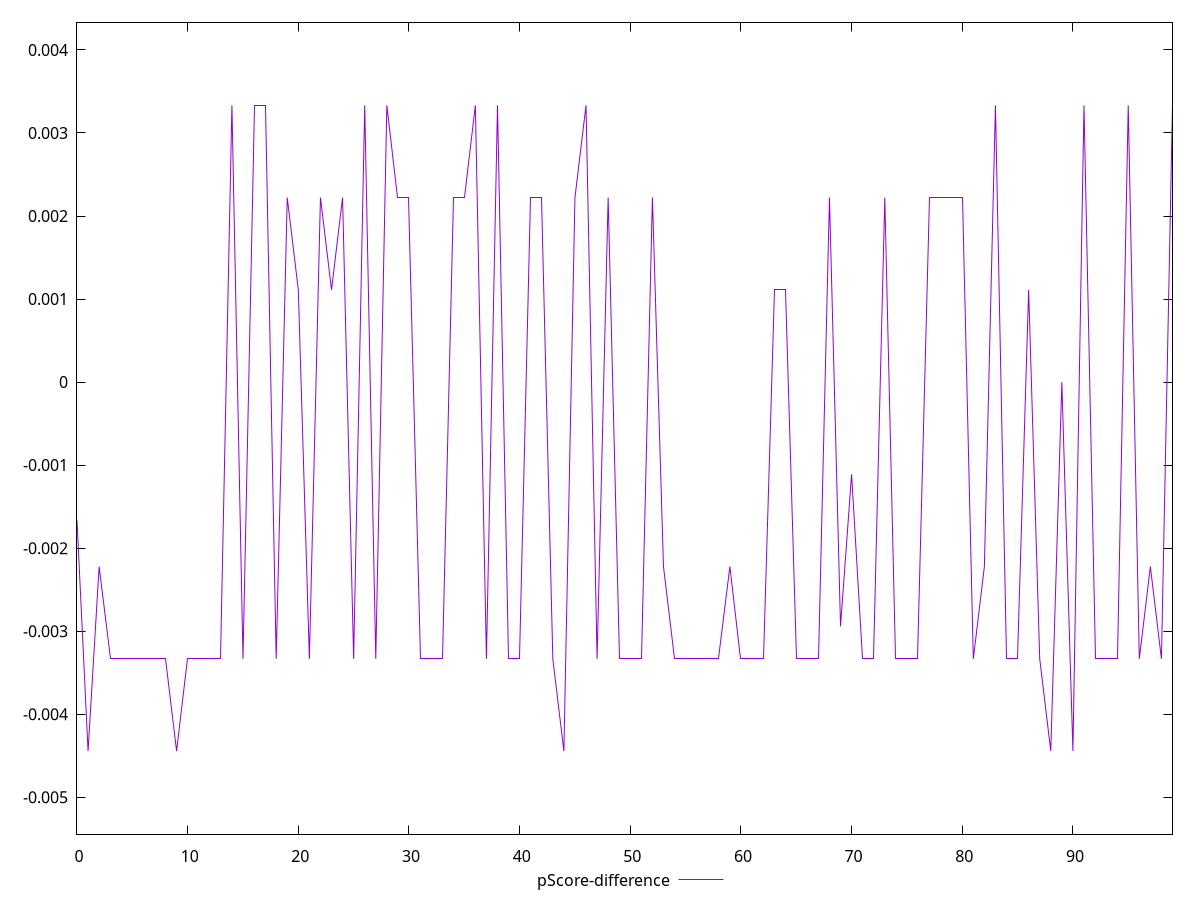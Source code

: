 reset

$pScoreDifference <<EOF
0 -0.0016666666666667052
1 -0.004444444444444473
2 -0.0022222222222222365
3 -0.0033333333333334103
4 -0.0033333333333334103
5 -0.0033333333333334103
6 -0.0033333333333334103
7 -0.0033333333333334103
8 -0.0033333333333334103
9 -0.004444444444444473
10 -0.0033333333333334103
11 -0.0033333333333334103
12 -0.0033333333333334103
13 -0.0033333333333334103
14 0.0033333333333332993
15 -0.0033333333333334103
16 0.0033333333333332993
17 0.0033333333333332993
18 -0.0033333333333334103
19 0.0022222222222222365
20 0.0011111111111110628
21 -0.0033333333333334103
22 0.0022222222222222365
23 0.0011111111111110628
24 0.0022222222222222365
25 -0.0033333333333334103
26 0.0033333333333332993
27 -0.0033333333333334103
28 0.0033333333333332993
29 0.0022222222222222365
30 0.0022222222222222365
31 -0.0033333333333334103
32 -0.0033333333333334103
33 -0.0033333333333334103
34 0.0022222222222222365
35 0.0022222222222222365
36 0.0033333333333332993
37 -0.0033333333333334103
38 0.0033333333333332993
39 -0.0033333333333334103
40 -0.0033333333333334103
41 0.0022222222222222365
42 0.0022222222222222365
43 -0.0033333333333334103
44 -0.004444444444444473
45 0.0022222222222222365
46 0.0033333333333332993
47 -0.0033333333333334103
48 0.0022222222222222365
49 -0.0033333333333334103
50 -0.0033333333333334103
51 -0.0033333333333334103
52 0.0022222222222222365
53 -0.0022222222222222365
54 -0.0033333333333334103
55 -0.0033333333333334103
56 -0.0033333333333334103
57 -0.0033333333333334103
58 -0.0033333333333334103
59 -0.0022222222222222365
60 -0.0033333333333334103
61 -0.0033333333333334103
62 -0.0033333333333334103
63 0.0011111111111110628
64 0.0011111111111110628
65 -0.0033333333333334103
66 -0.0033333333333334103
67 -0.0033333333333334103
68 0.0022222222222222365
69 -0.002941176470588225
70 -0.0011111111111111738
71 -0.0033333333333334103
72 -0.0033333333333334103
73 0.0022222222222222365
74 -0.0033333333333334103
75 -0.0033333333333334103
76 -0.0033333333333334103
77 0.0022222222222222365
78 0.0022222222222222365
79 0.0022222222222222365
80 0.0022222222222222365
81 -0.0033333333333334103
82 -0.0022222222222222365
83 0.0033333333333332993
84 -0.0033333333333334103
85 -0.0033333333333334103
86 0.0011111111111110628
87 -0.0033333333333334103
88 -0.004444444444444362
89 0
90 -0.004444444444444473
91 0.0033333333333332993
92 -0.0033333333333334103
93 -0.0033333333333334103
94 -0.0033333333333334103
95 0.0033333333333332993
96 -0.0033333333333334103
97 -0.0022222222222222365
98 -0.0033333333333334103
99 0.0033333333333332993
EOF

set key outside below
set xrange [0:99]
set yrange [-0.005444444444444473:0.004333333333333299]
set trange [-0.005444444444444473:0.004333333333333299]
set terminal svg size 640, 500 enhanced background rgb 'white'
set output "reports/report_00031_2021-02-24T23-18-18.084Z/uses-http2/samples/music/pScore-difference/values.svg"

plot $pScoreDifference title "pScore-difference" with line

reset

